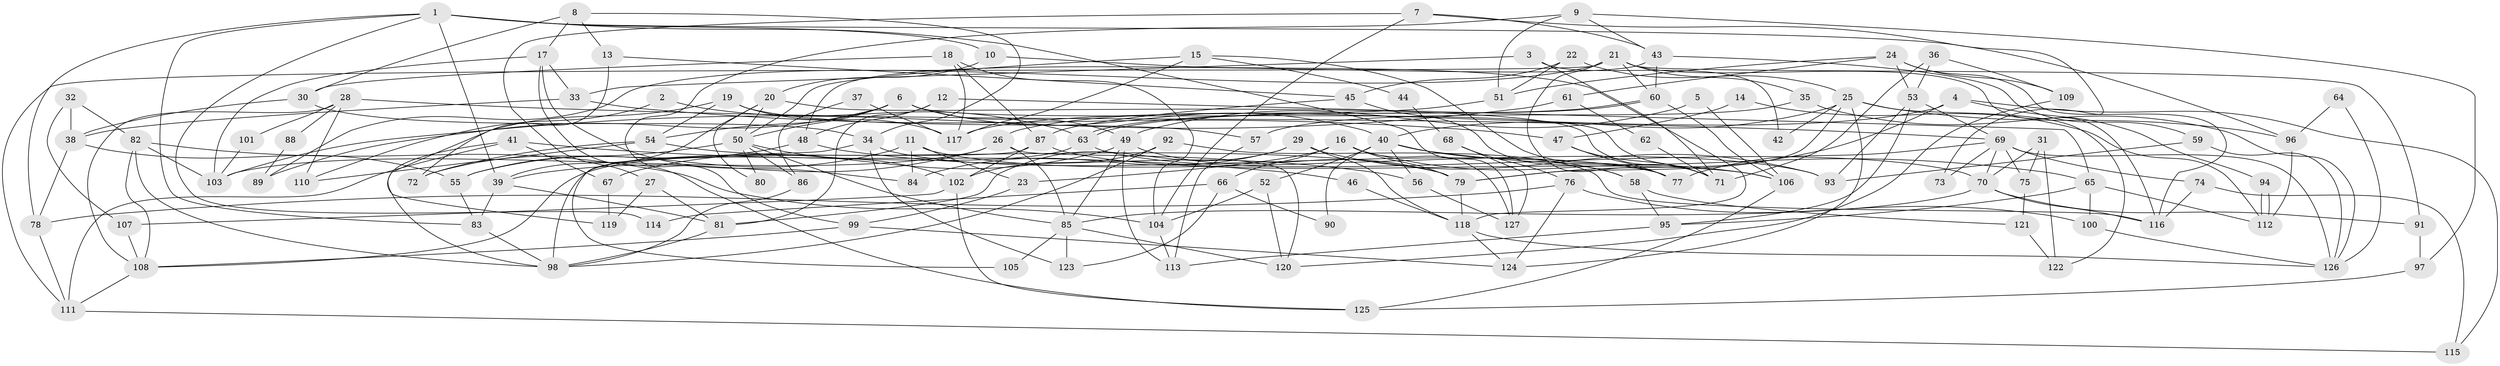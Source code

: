 // Generated by graph-tools (version 1.1) at 2025/35/03/09/25 02:35:53]
// undirected, 127 vertices, 254 edges
graph export_dot {
graph [start="1"]
  node [color=gray90,style=filled];
  1;
  2;
  3;
  4;
  5;
  6;
  7;
  8;
  9;
  10;
  11;
  12;
  13;
  14;
  15;
  16;
  17;
  18;
  19;
  20;
  21;
  22;
  23;
  24;
  25;
  26;
  27;
  28;
  29;
  30;
  31;
  32;
  33;
  34;
  35;
  36;
  37;
  38;
  39;
  40;
  41;
  42;
  43;
  44;
  45;
  46;
  47;
  48;
  49;
  50;
  51;
  52;
  53;
  54;
  55;
  56;
  57;
  58;
  59;
  60;
  61;
  62;
  63;
  64;
  65;
  66;
  67;
  68;
  69;
  70;
  71;
  72;
  73;
  74;
  75;
  76;
  77;
  78;
  79;
  80;
  81;
  82;
  83;
  84;
  85;
  86;
  87;
  88;
  89;
  90;
  91;
  92;
  93;
  94;
  95;
  96;
  97;
  98;
  99;
  100;
  101;
  102;
  103;
  104;
  105;
  106;
  107;
  108;
  109;
  110;
  111;
  112;
  113;
  114;
  115;
  116;
  117;
  118;
  119;
  120;
  121;
  122;
  123;
  124;
  125;
  126;
  127;
  1 -- 39;
  1 -- 96;
  1 -- 10;
  1 -- 78;
  1 -- 83;
  1 -- 114;
  1 -- 127;
  2 -- 110;
  2 -- 63;
  3 -- 71;
  3 -- 33;
  3 -- 42;
  4 -- 26;
  4 -- 79;
  4 -- 94;
  4 -- 115;
  5 -- 106;
  5 -- 49;
  6 -- 49;
  6 -- 71;
  6 -- 40;
  6 -- 50;
  6 -- 54;
  6 -- 89;
  7 -- 27;
  7 -- 43;
  7 -- 73;
  7 -- 104;
  8 -- 34;
  8 -- 17;
  8 -- 13;
  8 -- 30;
  9 -- 99;
  9 -- 43;
  9 -- 51;
  9 -- 97;
  10 -- 20;
  10 -- 118;
  11 -- 84;
  11 -- 93;
  11 -- 23;
  11 -- 55;
  12 -- 65;
  12 -- 81;
  12 -- 48;
  13 -- 72;
  13 -- 45;
  14 -- 112;
  14 -- 47;
  15 -- 77;
  15 -- 50;
  15 -- 44;
  15 -- 117;
  16 -- 23;
  16 -- 127;
  16 -- 66;
  16 -- 79;
  16 -- 106;
  17 -- 103;
  17 -- 125;
  17 -- 33;
  17 -- 84;
  18 -- 87;
  18 -- 117;
  18 -- 30;
  18 -- 104;
  19 -- 54;
  19 -- 117;
  19 -- 57;
  19 -- 119;
  20 -- 39;
  20 -- 50;
  20 -- 71;
  20 -- 80;
  21 -- 116;
  21 -- 91;
  21 -- 35;
  21 -- 60;
  21 -- 77;
  21 -- 89;
  21 -- 111;
  22 -- 45;
  22 -- 25;
  22 -- 51;
  23 -- 99;
  24 -- 116;
  24 -- 51;
  24 -- 53;
  24 -- 61;
  24 -- 109;
  25 -- 79;
  25 -- 124;
  25 -- 40;
  25 -- 42;
  25 -- 96;
  25 -- 122;
  26 -- 120;
  26 -- 85;
  26 -- 39;
  26 -- 103;
  27 -- 81;
  27 -- 119;
  28 -- 69;
  28 -- 108;
  28 -- 88;
  28 -- 101;
  28 -- 110;
  29 -- 81;
  29 -- 118;
  29 -- 84;
  29 -- 93;
  30 -- 34;
  30 -- 38;
  31 -- 122;
  31 -- 70;
  31 -- 75;
  32 -- 38;
  32 -- 107;
  32 -- 82;
  33 -- 38;
  33 -- 47;
  34 -- 77;
  34 -- 105;
  34 -- 123;
  35 -- 57;
  35 -- 126;
  36 -- 109;
  36 -- 71;
  36 -- 53;
  37 -- 86;
  37 -- 117;
  38 -- 55;
  38 -- 78;
  39 -- 83;
  39 -- 81;
  40 -- 52;
  40 -- 56;
  40 -- 58;
  40 -- 65;
  40 -- 90;
  41 -- 111;
  41 -- 98;
  41 -- 46;
  41 -- 67;
  43 -- 60;
  43 -- 59;
  43 -- 48;
  44 -- 68;
  45 -- 87;
  45 -- 58;
  46 -- 118;
  47 -- 77;
  47 -- 71;
  48 -- 55;
  48 -- 56;
  49 -- 79;
  49 -- 113;
  49 -- 67;
  49 -- 85;
  50 -- 102;
  50 -- 72;
  50 -- 80;
  50 -- 85;
  50 -- 86;
  51 -- 117;
  52 -- 104;
  52 -- 120;
  53 -- 69;
  53 -- 93;
  53 -- 95;
  54 -- 79;
  54 -- 72;
  54 -- 110;
  55 -- 83;
  56 -- 127;
  57 -- 113;
  58 -- 95;
  58 -- 121;
  59 -- 126;
  59 -- 93;
  60 -- 63;
  60 -- 63;
  60 -- 106;
  61 -- 103;
  61 -- 62;
  62 -- 71;
  63 -- 108;
  63 -- 70;
  64 -- 96;
  64 -- 126;
  65 -- 95;
  65 -- 100;
  65 -- 112;
  66 -- 123;
  66 -- 90;
  66 -- 114;
  67 -- 119;
  68 -- 76;
  68 -- 127;
  69 -- 70;
  69 -- 73;
  69 -- 74;
  69 -- 75;
  69 -- 77;
  69 -- 126;
  70 -- 85;
  70 -- 91;
  70 -- 116;
  74 -- 115;
  74 -- 116;
  75 -- 121;
  76 -- 100;
  76 -- 78;
  76 -- 124;
  78 -- 111;
  79 -- 118;
  81 -- 98;
  82 -- 104;
  82 -- 98;
  82 -- 103;
  82 -- 108;
  83 -- 98;
  85 -- 105;
  85 -- 120;
  85 -- 123;
  86 -- 98;
  87 -- 98;
  87 -- 106;
  87 -- 102;
  88 -- 89;
  91 -- 97;
  92 -- 116;
  92 -- 98;
  92 -- 102;
  94 -- 112;
  94 -- 112;
  95 -- 113;
  96 -- 112;
  97 -- 125;
  99 -- 124;
  99 -- 108;
  100 -- 126;
  101 -- 103;
  102 -- 107;
  102 -- 125;
  104 -- 113;
  106 -- 125;
  107 -- 108;
  108 -- 111;
  109 -- 120;
  111 -- 115;
  118 -- 126;
  118 -- 124;
  121 -- 122;
}
